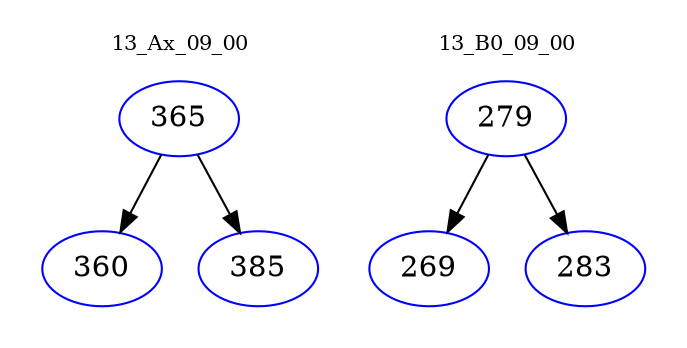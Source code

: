 digraph{
subgraph cluster_0 {
color = white
label = "13_Ax_09_00";
fontsize=10;
T0_365 [label="365", color="blue"]
T0_365 -> T0_360 [color="black"]
T0_360 [label="360", color="blue"]
T0_365 -> T0_385 [color="black"]
T0_385 [label="385", color="blue"]
}
subgraph cluster_1 {
color = white
label = "13_B0_09_00";
fontsize=10;
T1_279 [label="279", color="blue"]
T1_279 -> T1_269 [color="black"]
T1_269 [label="269", color="blue"]
T1_279 -> T1_283 [color="black"]
T1_283 [label="283", color="blue"]
}
}
